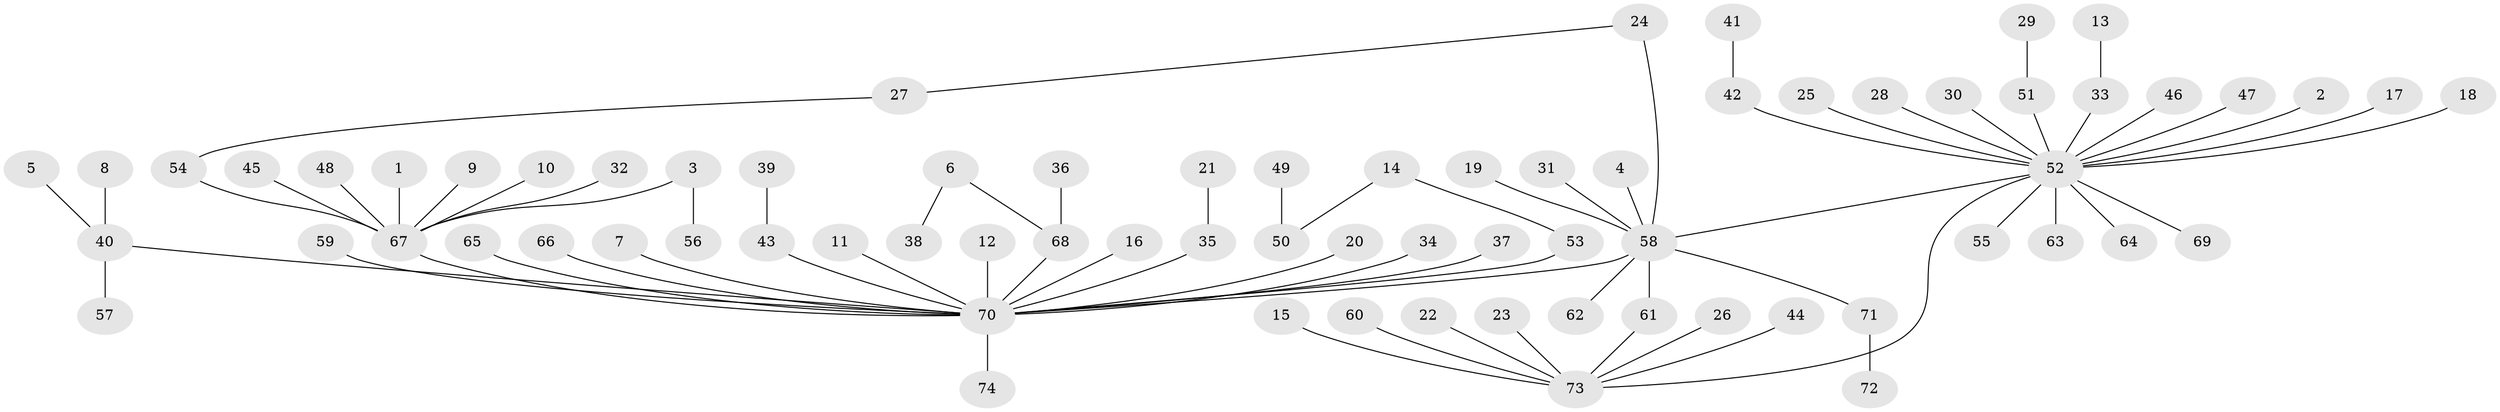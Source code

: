// original degree distribution, {21: 0.006802721088435374, 11: 0.013605442176870748, 6: 0.006802721088435374, 3: 0.07482993197278912, 19: 0.006802721088435374, 5: 0.006802721088435374, 4: 0.05442176870748299, 2: 0.19047619047619047, 1: 0.6326530612244898, 9: 0.006802721088435374}
// Generated by graph-tools (version 1.1) at 2025/01/03/09/25 03:01:50]
// undirected, 74 vertices, 75 edges
graph export_dot {
graph [start="1"]
  node [color=gray90,style=filled];
  1;
  2;
  3;
  4;
  5;
  6;
  7;
  8;
  9;
  10;
  11;
  12;
  13;
  14;
  15;
  16;
  17;
  18;
  19;
  20;
  21;
  22;
  23;
  24;
  25;
  26;
  27;
  28;
  29;
  30;
  31;
  32;
  33;
  34;
  35;
  36;
  37;
  38;
  39;
  40;
  41;
  42;
  43;
  44;
  45;
  46;
  47;
  48;
  49;
  50;
  51;
  52;
  53;
  54;
  55;
  56;
  57;
  58;
  59;
  60;
  61;
  62;
  63;
  64;
  65;
  66;
  67;
  68;
  69;
  70;
  71;
  72;
  73;
  74;
  1 -- 67 [weight=1.0];
  2 -- 52 [weight=1.0];
  3 -- 56 [weight=1.0];
  3 -- 67 [weight=1.0];
  4 -- 58 [weight=1.0];
  5 -- 40 [weight=1.0];
  6 -- 38 [weight=1.0];
  6 -- 68 [weight=1.0];
  7 -- 70 [weight=1.0];
  8 -- 40 [weight=1.0];
  9 -- 67 [weight=1.0];
  10 -- 67 [weight=1.0];
  11 -- 70 [weight=1.0];
  12 -- 70 [weight=1.0];
  13 -- 33 [weight=1.0];
  14 -- 50 [weight=1.0];
  14 -- 53 [weight=1.0];
  15 -- 73 [weight=1.0];
  16 -- 70 [weight=1.0];
  17 -- 52 [weight=1.0];
  18 -- 52 [weight=1.0];
  19 -- 58 [weight=1.0];
  20 -- 70 [weight=1.0];
  21 -- 35 [weight=1.0];
  22 -- 73 [weight=1.0];
  23 -- 73 [weight=1.0];
  24 -- 27 [weight=1.0];
  24 -- 58 [weight=1.0];
  25 -- 52 [weight=1.0];
  26 -- 73 [weight=1.0];
  27 -- 54 [weight=1.0];
  28 -- 52 [weight=1.0];
  29 -- 51 [weight=1.0];
  30 -- 52 [weight=1.0];
  31 -- 58 [weight=1.0];
  32 -- 67 [weight=1.0];
  33 -- 52 [weight=1.0];
  34 -- 70 [weight=1.0];
  35 -- 70 [weight=1.0];
  36 -- 68 [weight=1.0];
  37 -- 70 [weight=1.0];
  39 -- 43 [weight=1.0];
  40 -- 57 [weight=1.0];
  40 -- 70 [weight=1.0];
  41 -- 42 [weight=1.0];
  42 -- 52 [weight=1.0];
  43 -- 70 [weight=1.0];
  44 -- 73 [weight=1.0];
  45 -- 67 [weight=1.0];
  46 -- 52 [weight=1.0];
  47 -- 52 [weight=1.0];
  48 -- 67 [weight=1.0];
  49 -- 50 [weight=1.0];
  51 -- 52 [weight=1.0];
  52 -- 55 [weight=1.0];
  52 -- 58 [weight=1.0];
  52 -- 63 [weight=1.0];
  52 -- 64 [weight=1.0];
  52 -- 69 [weight=1.0];
  52 -- 73 [weight=1.0];
  53 -- 70 [weight=1.0];
  54 -- 67 [weight=1.0];
  58 -- 61 [weight=1.0];
  58 -- 62 [weight=1.0];
  58 -- 70 [weight=1.0];
  58 -- 71 [weight=1.0];
  59 -- 70 [weight=1.0];
  60 -- 73 [weight=1.0];
  61 -- 73 [weight=1.0];
  65 -- 70 [weight=1.0];
  66 -- 70 [weight=1.0];
  67 -- 70 [weight=1.0];
  68 -- 70 [weight=1.0];
  70 -- 74 [weight=1.0];
  71 -- 72 [weight=1.0];
}
